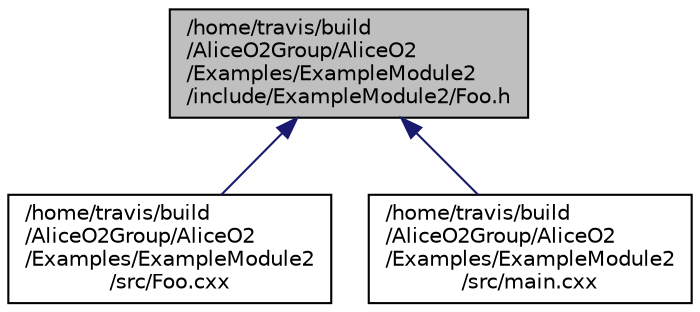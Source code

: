 digraph "/home/travis/build/AliceO2Group/AliceO2/Examples/ExampleModule2/include/ExampleModule2/Foo.h"
{
 // INTERACTIVE_SVG=YES
  bgcolor="transparent";
  edge [fontname="Helvetica",fontsize="10",labelfontname="Helvetica",labelfontsize="10"];
  node [fontname="Helvetica",fontsize="10",shape=record];
  Node1 [label="/home/travis/build\l/AliceO2Group/AliceO2\l/Examples/ExampleModule2\l/include/ExampleModule2/Foo.h",height=0.2,width=0.4,color="black", fillcolor="grey75", style="filled" fontcolor="black"];
  Node1 -> Node2 [dir="back",color="midnightblue",fontsize="10",style="solid",fontname="Helvetica"];
  Node2 [label="/home/travis/build\l/AliceO2Group/AliceO2\l/Examples/ExampleModule2\l/src/Foo.cxx",height=0.2,width=0.4,color="black",URL="$db/d2a/ExampleModule2_2src_2Foo_8cxx.html"];
  Node1 -> Node3 [dir="back",color="midnightblue",fontsize="10",style="solid",fontname="Helvetica"];
  Node3 [label="/home/travis/build\l/AliceO2Group/AliceO2\l/Examples/ExampleModule2\l/src/main.cxx",height=0.2,width=0.4,color="black",URL="$dc/dea/Examples_2ExampleModule2_2src_2main_8cxx.html"];
}
